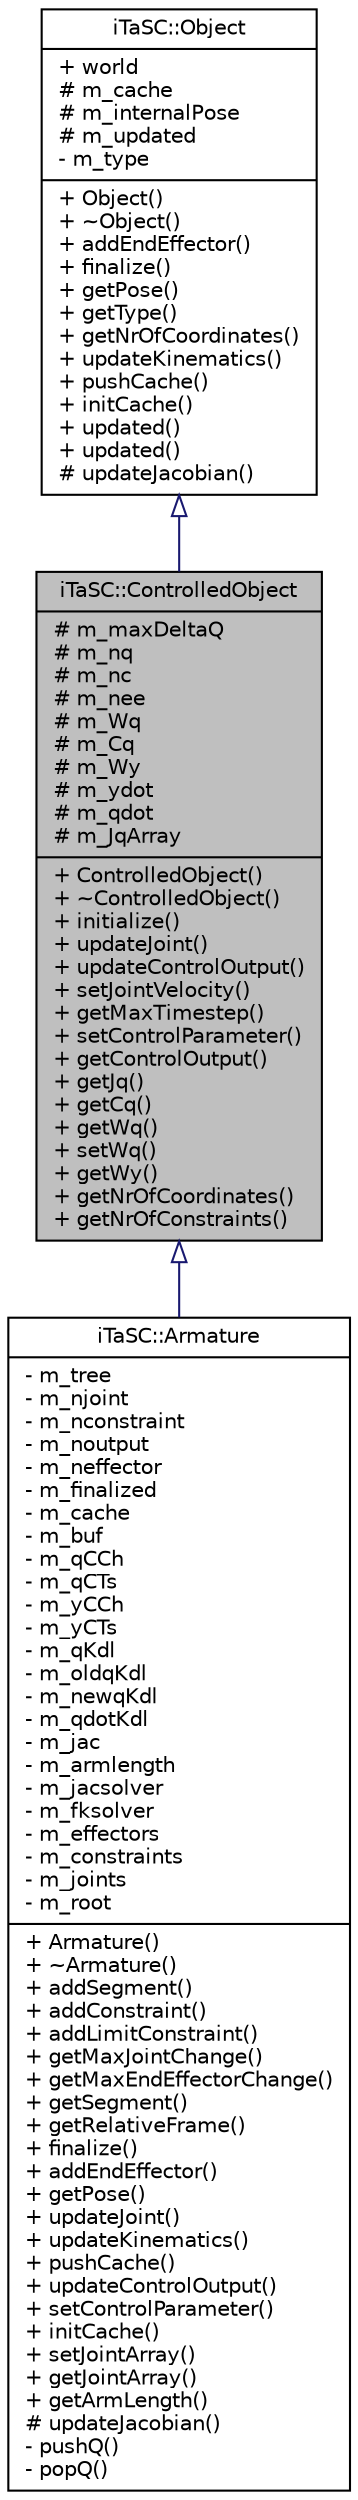 digraph G
{
  edge [fontname="Helvetica",fontsize="10",labelfontname="Helvetica",labelfontsize="10"];
  node [fontname="Helvetica",fontsize="10",shape=record];
  Node1 [label="{iTaSC::ControlledObject\n|# m_maxDeltaQ\l# m_nq\l# m_nc\l# m_nee\l# m_Wq\l# m_Cq\l# m_Wy\l# m_ydot\l# m_qdot\l# m_JqArray\l|+ ControlledObject()\l+ ~ControlledObject()\l+ initialize()\l+ updateJoint()\l+ updateControlOutput()\l+ setJointVelocity()\l+ getMaxTimestep()\l+ setControlParameter()\l+ getControlOutput()\l+ getJq()\l+ getCq()\l+ getWq()\l+ setWq()\l+ getWy()\l+ getNrOfCoordinates()\l+ getNrOfConstraints()\l}",height=0.2,width=0.4,color="black", fillcolor="grey75", style="filled" fontcolor="black"];
  Node2 -> Node1 [dir=back,color="midnightblue",fontsize="10",style="solid",arrowtail="empty",fontname="Helvetica"];
  Node2 [label="{iTaSC::Object\n|+ world\l# m_cache\l# m_internalPose\l# m_updated\l- m_type\l|+ Object()\l+ ~Object()\l+ addEndEffector()\l+ finalize()\l+ getPose()\l+ getType()\l+ getNrOfCoordinates()\l+ updateKinematics()\l+ pushCache()\l+ initCache()\l+ updated()\l+ updated()\l# updateJacobian()\l}",height=0.2,width=0.4,color="black", fillcolor="white", style="filled",URL="$d9/d27/classiTaSC_1_1Object.html"];
  Node1 -> Node3 [dir=back,color="midnightblue",fontsize="10",style="solid",arrowtail="empty",fontname="Helvetica"];
  Node3 [label="{iTaSC::Armature\n|- m_tree\l- m_njoint\l- m_nconstraint\l- m_noutput\l- m_neffector\l- m_finalized\l- m_cache\l- m_buf\l- m_qCCh\l- m_qCTs\l- m_yCCh\l- m_yCTs\l- m_qKdl\l- m_oldqKdl\l- m_newqKdl\l- m_qdotKdl\l- m_jac\l- m_armlength\l- m_jacsolver\l- m_fksolver\l- m_effectors\l- m_constraints\l- m_joints\l- m_root\l|+ Armature()\l+ ~Armature()\l+ addSegment()\l+ addConstraint()\l+ addLimitConstraint()\l+ getMaxJointChange()\l+ getMaxEndEffectorChange()\l+ getSegment()\l+ getRelativeFrame()\l+ finalize()\l+ addEndEffector()\l+ getPose()\l+ updateJoint()\l+ updateKinematics()\l+ pushCache()\l+ updateControlOutput()\l+ setControlParameter()\l+ initCache()\l+ setJointArray()\l+ getJointArray()\l+ getArmLength()\l# updateJacobian()\l- pushQ()\l- popQ()\l}",height=0.2,width=0.4,color="black", fillcolor="white", style="filled",URL="$d5/d24/classiTaSC_1_1Armature.html"];
}
